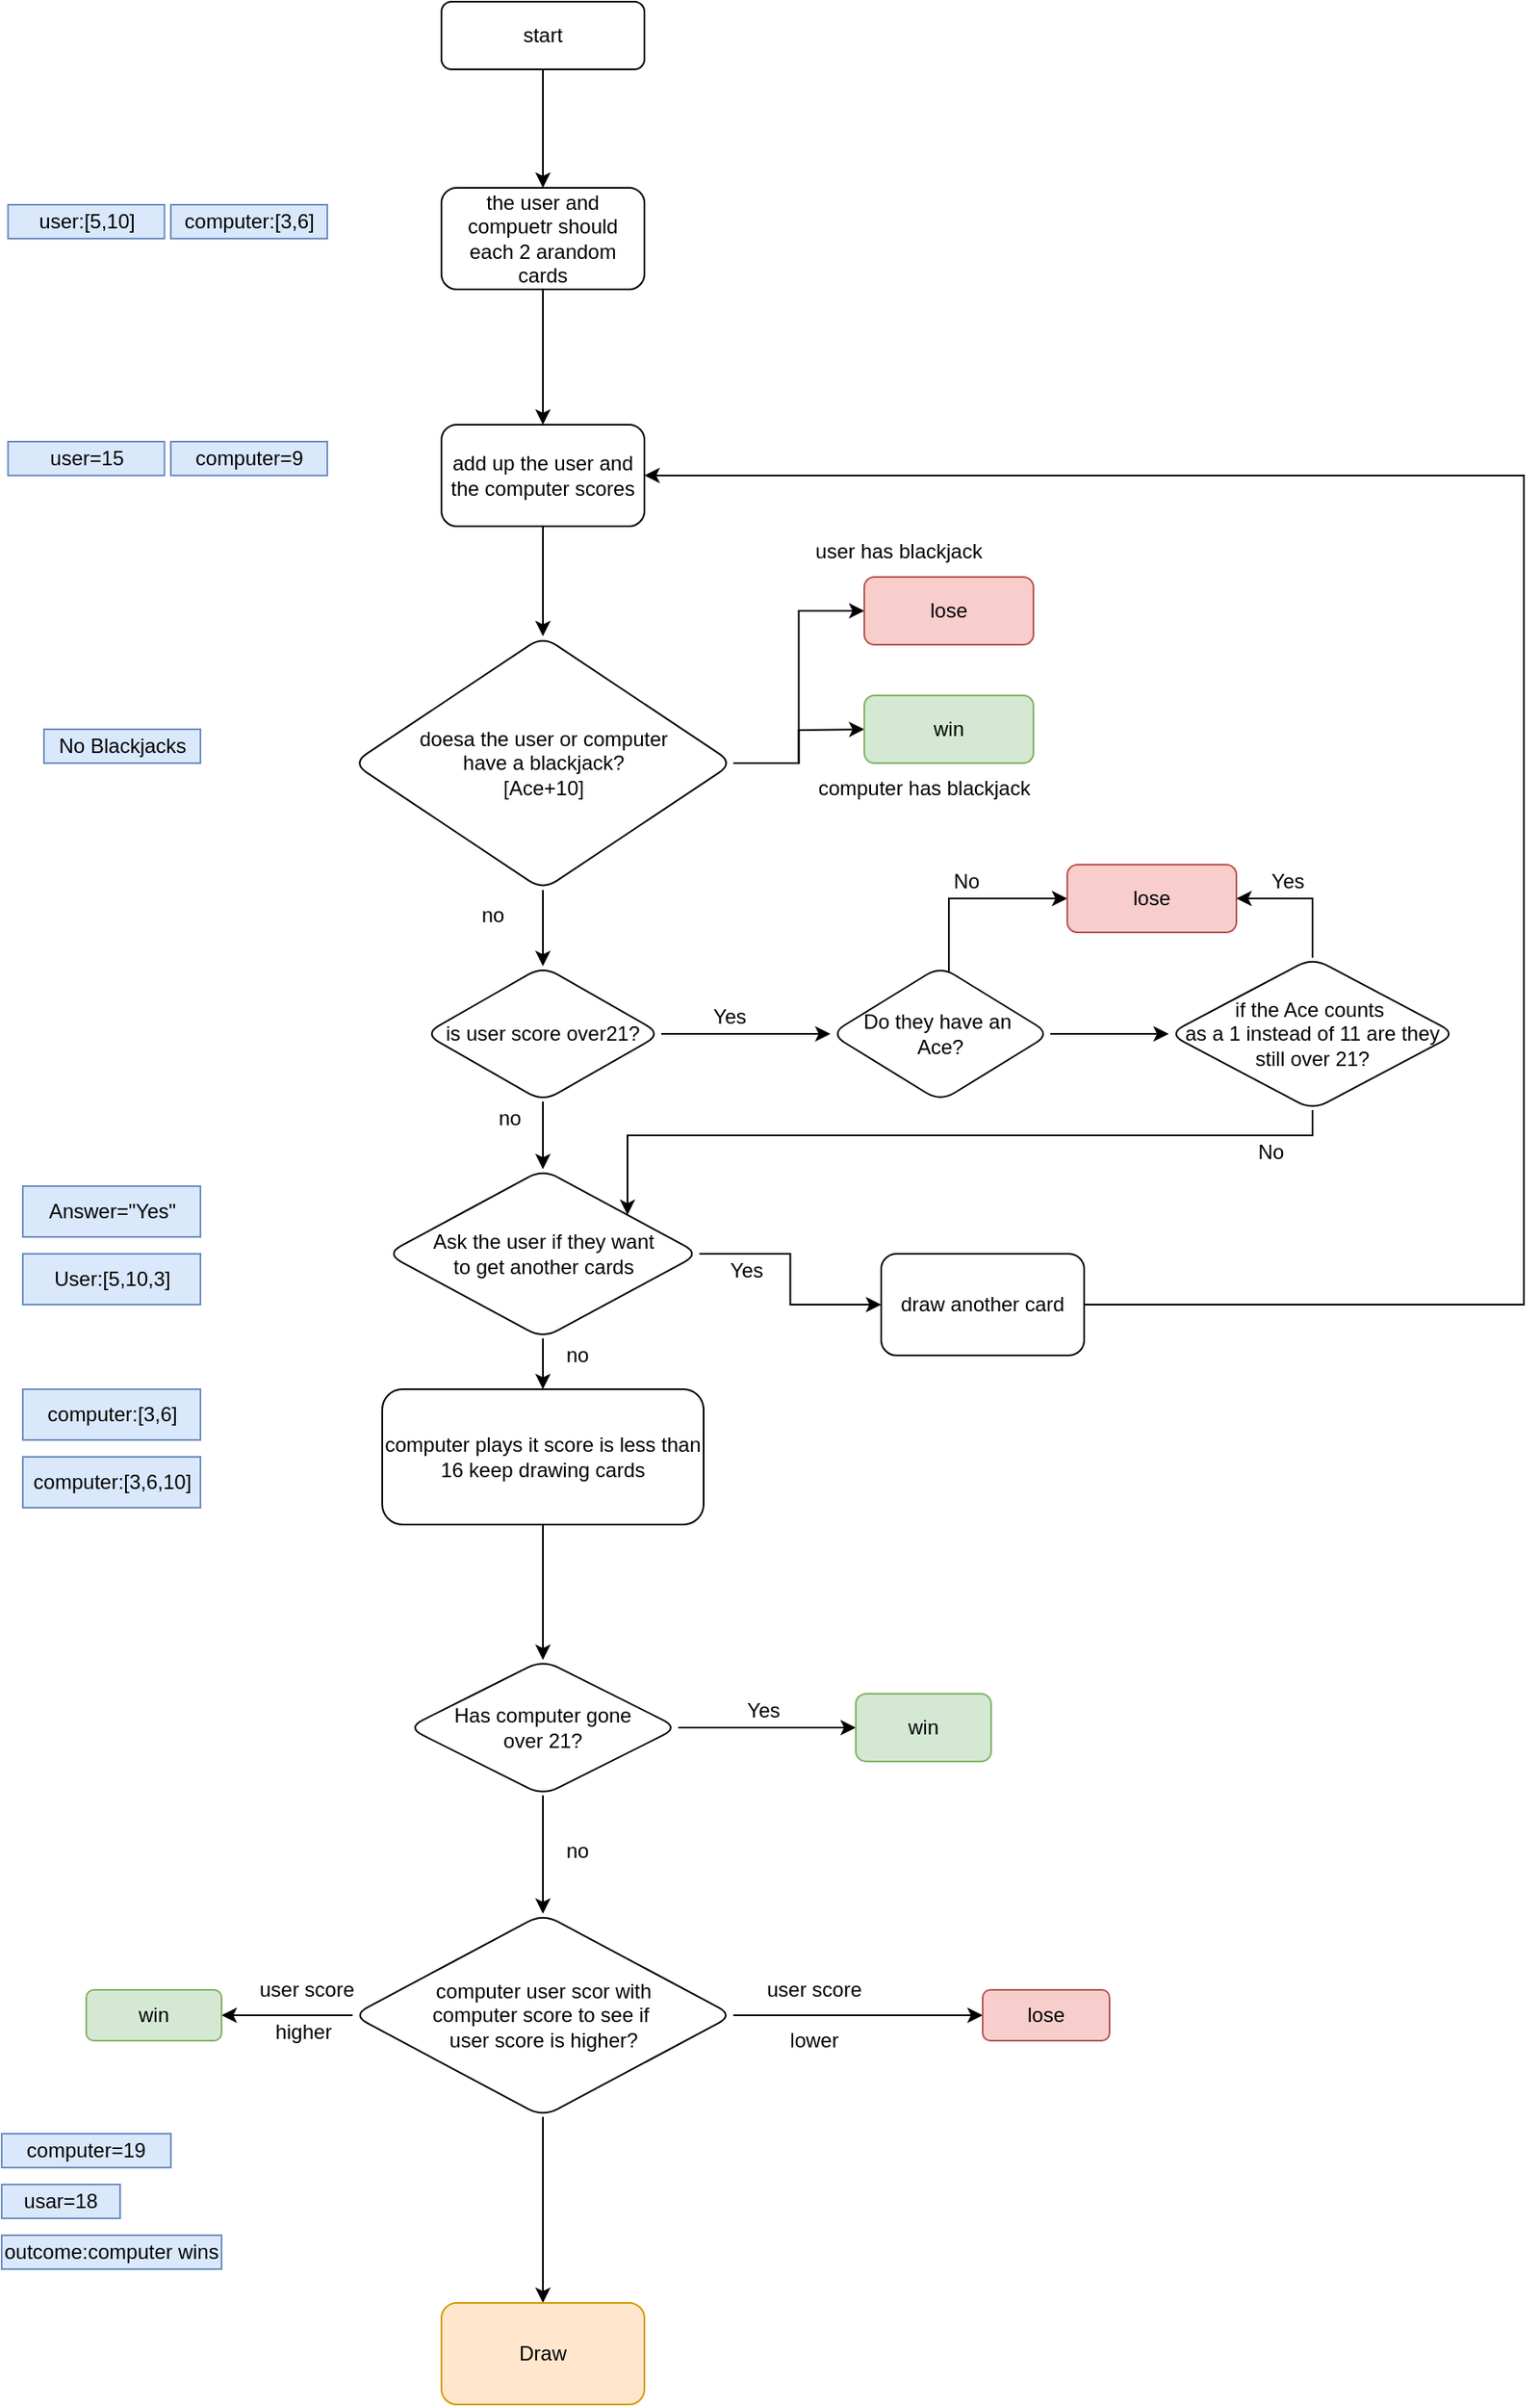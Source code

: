 <mxfile version="20.0.3" type="github" pages="3"><diagram id="C5RBs43oDa-KdzZeNtuy" name="Page-1"><mxGraphModel dx="1102" dy="582" grid="1" gridSize="10" guides="1" tooltips="1" connect="1" arrows="1" fold="1" page="1" pageScale="1" pageWidth="1169" pageHeight="1654" math="0" shadow="0"><root><mxCell id="WIyWlLk6GJQsqaUBKTNV-0"/><mxCell id="WIyWlLk6GJQsqaUBKTNV-1" parent="WIyWlLk6GJQsqaUBKTNV-0"/><mxCell id="syzb9qfKeCFzJJA0aNim-1" value="" style="edgeStyle=orthogonalEdgeStyle;rounded=0;orthogonalLoop=1;jettySize=auto;html=1;" parent="WIyWlLk6GJQsqaUBKTNV-1" source="WIyWlLk6GJQsqaUBKTNV-3" target="syzb9qfKeCFzJJA0aNim-0" edge="1"><mxGeometry relative="1" as="geometry"/></mxCell><mxCell id="WIyWlLk6GJQsqaUBKTNV-3" value="start" style="rounded=1;whiteSpace=wrap;html=1;fontSize=12;glass=0;strokeWidth=1;shadow=0;" parent="WIyWlLk6GJQsqaUBKTNV-1" vertex="1"><mxGeometry x="320" y="60" width="120" height="40" as="geometry"/></mxCell><mxCell id="syzb9qfKeCFzJJA0aNim-3" value="" style="edgeStyle=orthogonalEdgeStyle;rounded=0;orthogonalLoop=1;jettySize=auto;html=1;" parent="WIyWlLk6GJQsqaUBKTNV-1" source="syzb9qfKeCFzJJA0aNim-0" target="syzb9qfKeCFzJJA0aNim-2" edge="1"><mxGeometry relative="1" as="geometry"/></mxCell><mxCell id="syzb9qfKeCFzJJA0aNim-0" value="the user and compuetr should each 2 arandom cards" style="whiteSpace=wrap;html=1;rounded=1;glass=0;strokeWidth=1;shadow=0;" parent="WIyWlLk6GJQsqaUBKTNV-1" vertex="1"><mxGeometry x="320" y="170" width="120" height="60" as="geometry"/></mxCell><mxCell id="syzb9qfKeCFzJJA0aNim-5" value="" style="edgeStyle=orthogonalEdgeStyle;rounded=0;orthogonalLoop=1;jettySize=auto;html=1;" parent="WIyWlLk6GJQsqaUBKTNV-1" source="syzb9qfKeCFzJJA0aNim-2" target="syzb9qfKeCFzJJA0aNim-4" edge="1"><mxGeometry relative="1" as="geometry"/></mxCell><mxCell id="syzb9qfKeCFzJJA0aNim-2" value="add up the user and the computer scores" style="whiteSpace=wrap;html=1;rounded=1;glass=0;strokeWidth=1;shadow=0;" parent="WIyWlLk6GJQsqaUBKTNV-1" vertex="1"><mxGeometry x="320" y="310" width="120" height="60" as="geometry"/></mxCell><mxCell id="syzb9qfKeCFzJJA0aNim-7" value="" style="edgeStyle=orthogonalEdgeStyle;rounded=0;orthogonalLoop=1;jettySize=auto;html=1;" parent="WIyWlLk6GJQsqaUBKTNV-1" source="syzb9qfKeCFzJJA0aNim-4" target="syzb9qfKeCFzJJA0aNim-6" edge="1"><mxGeometry relative="1" as="geometry"/></mxCell><mxCell id="rOkDCX8KumtgjwkAjK8l-41" value="" style="edgeStyle=orthogonalEdgeStyle;rounded=0;orthogonalLoop=1;jettySize=auto;html=1;" parent="WIyWlLk6GJQsqaUBKTNV-1" source="syzb9qfKeCFzJJA0aNim-4" target="rOkDCX8KumtgjwkAjK8l-40" edge="1"><mxGeometry relative="1" as="geometry"/></mxCell><mxCell id="rOkDCX8KumtgjwkAjK8l-44" style="edgeStyle=orthogonalEdgeStyle;rounded=0;orthogonalLoop=1;jettySize=auto;html=1;" parent="WIyWlLk6GJQsqaUBKTNV-1" source="syzb9qfKeCFzJJA0aNim-4" edge="1"><mxGeometry relative="1" as="geometry"><mxPoint x="570" y="490" as="targetPoint"/></mxGeometry></mxCell><mxCell id="syzb9qfKeCFzJJA0aNim-4" value="doesa the user or computer &lt;br&gt;have a blackjack?&lt;br&gt;[Ace+10]" style="rhombus;whiteSpace=wrap;html=1;rounded=1;glass=0;strokeWidth=1;shadow=0;" parent="WIyWlLk6GJQsqaUBKTNV-1" vertex="1"><mxGeometry x="267.5" y="435" width="225" height="150" as="geometry"/></mxCell><mxCell id="syzb9qfKeCFzJJA0aNim-9" value="" style="edgeStyle=orthogonalEdgeStyle;rounded=0;orthogonalLoop=1;jettySize=auto;html=1;" parent="WIyWlLk6GJQsqaUBKTNV-1" source="syzb9qfKeCFzJJA0aNim-6" target="syzb9qfKeCFzJJA0aNim-8" edge="1"><mxGeometry relative="1" as="geometry"/></mxCell><mxCell id="rOkDCX8KumtgjwkAjK8l-48" value="" style="edgeStyle=orthogonalEdgeStyle;rounded=0;orthogonalLoop=1;jettySize=auto;html=1;" parent="WIyWlLk6GJQsqaUBKTNV-1" source="syzb9qfKeCFzJJA0aNim-6" target="rOkDCX8KumtgjwkAjK8l-47" edge="1"><mxGeometry relative="1" as="geometry"/></mxCell><mxCell id="syzb9qfKeCFzJJA0aNim-6" value="is user score over21?" style="rhombus;whiteSpace=wrap;html=1;rounded=1;glass=0;strokeWidth=1;shadow=0;" parent="WIyWlLk6GJQsqaUBKTNV-1" vertex="1"><mxGeometry x="310" y="630" width="140" height="80" as="geometry"/></mxCell><mxCell id="syzb9qfKeCFzJJA0aNim-11" value="" style="edgeStyle=orthogonalEdgeStyle;rounded=0;orthogonalLoop=1;jettySize=auto;html=1;" parent="WIyWlLk6GJQsqaUBKTNV-1" source="syzb9qfKeCFzJJA0aNim-8" target="syzb9qfKeCFzJJA0aNim-10" edge="1"><mxGeometry relative="1" as="geometry"/></mxCell><mxCell id="rOkDCX8KumtgjwkAjK8l-29" value="" style="edgeStyle=orthogonalEdgeStyle;rounded=0;orthogonalLoop=1;jettySize=auto;html=1;" parent="WIyWlLk6GJQsqaUBKTNV-1" source="syzb9qfKeCFzJJA0aNim-8" target="rOkDCX8KumtgjwkAjK8l-28" edge="1"><mxGeometry relative="1" as="geometry"/></mxCell><mxCell id="syzb9qfKeCFzJJA0aNim-8" value="Ask the user if they want&lt;br&gt;to get another cards" style="rhombus;whiteSpace=wrap;html=1;rounded=1;glass=0;strokeWidth=1;shadow=0;" parent="WIyWlLk6GJQsqaUBKTNV-1" vertex="1"><mxGeometry x="287.5" y="750" width="185" height="100" as="geometry"/></mxCell><mxCell id="syzb9qfKeCFzJJA0aNim-13" value="" style="edgeStyle=orthogonalEdgeStyle;rounded=0;orthogonalLoop=1;jettySize=auto;html=1;" parent="WIyWlLk6GJQsqaUBKTNV-1" source="syzb9qfKeCFzJJA0aNim-10" target="syzb9qfKeCFzJJA0aNim-12" edge="1"><mxGeometry relative="1" as="geometry"/></mxCell><mxCell id="syzb9qfKeCFzJJA0aNim-10" value="computer plays it score is less than 16 keep drawing cards" style="whiteSpace=wrap;html=1;rounded=1;glass=0;strokeWidth=1;shadow=0;" parent="WIyWlLk6GJQsqaUBKTNV-1" vertex="1"><mxGeometry x="285" y="880" width="190" height="80" as="geometry"/></mxCell><mxCell id="rOkDCX8KumtgjwkAjK8l-1" value="" style="edgeStyle=orthogonalEdgeStyle;rounded=0;orthogonalLoop=1;jettySize=auto;html=1;" parent="WIyWlLk6GJQsqaUBKTNV-1" source="syzb9qfKeCFzJJA0aNim-12" target="rOkDCX8KumtgjwkAjK8l-0" edge="1"><mxGeometry relative="1" as="geometry"/></mxCell><mxCell id="rOkDCX8KumtgjwkAjK8l-20" value="" style="edgeStyle=orthogonalEdgeStyle;rounded=0;orthogonalLoop=1;jettySize=auto;html=1;" parent="WIyWlLk6GJQsqaUBKTNV-1" source="syzb9qfKeCFzJJA0aNim-12" target="rOkDCX8KumtgjwkAjK8l-19" edge="1"><mxGeometry relative="1" as="geometry"/></mxCell><mxCell id="syzb9qfKeCFzJJA0aNim-12" value="Has computer gone&lt;br&gt;over 21?" style="rhombus;whiteSpace=wrap;html=1;rounded=1;glass=0;strokeWidth=1;shadow=0;" parent="WIyWlLk6GJQsqaUBKTNV-1" vertex="1"><mxGeometry x="300" y="1040" width="160" height="80" as="geometry"/></mxCell><mxCell id="rOkDCX8KumtgjwkAjK8l-3" value="" style="edgeStyle=orthogonalEdgeStyle;rounded=0;orthogonalLoop=1;jettySize=auto;html=1;" parent="WIyWlLk6GJQsqaUBKTNV-1" source="rOkDCX8KumtgjwkAjK8l-0" target="rOkDCX8KumtgjwkAjK8l-2" edge="1"><mxGeometry relative="1" as="geometry"/></mxCell><mxCell id="rOkDCX8KumtgjwkAjK8l-5" value="" style="edgeStyle=orthogonalEdgeStyle;rounded=0;orthogonalLoop=1;jettySize=auto;html=1;" parent="WIyWlLk6GJQsqaUBKTNV-1" source="rOkDCX8KumtgjwkAjK8l-0" target="rOkDCX8KumtgjwkAjK8l-4" edge="1"><mxGeometry relative="1" as="geometry"/></mxCell><mxCell id="rOkDCX8KumtgjwkAjK8l-7" value="" style="edgeStyle=orthogonalEdgeStyle;rounded=0;orthogonalLoop=1;jettySize=auto;html=1;" parent="WIyWlLk6GJQsqaUBKTNV-1" source="rOkDCX8KumtgjwkAjK8l-0" target="rOkDCX8KumtgjwkAjK8l-6" edge="1"><mxGeometry relative="1" as="geometry"/></mxCell><mxCell id="rOkDCX8KumtgjwkAjK8l-0" value="computer user scor with&lt;br&gt;computer score to see if&amp;nbsp;&lt;br&gt;user score is higher?" style="rhombus;whiteSpace=wrap;html=1;rounded=1;glass=0;strokeWidth=1;shadow=0;" parent="WIyWlLk6GJQsqaUBKTNV-1" vertex="1"><mxGeometry x="267.5" y="1190" width="225" height="120" as="geometry"/></mxCell><mxCell id="rOkDCX8KumtgjwkAjK8l-2" value="Draw" style="whiteSpace=wrap;html=1;rounded=1;glass=0;strokeWidth=1;shadow=0;fillColor=#ffe6cc;strokeColor=#d79b00;" parent="WIyWlLk6GJQsqaUBKTNV-1" vertex="1"><mxGeometry x="320" y="1420" width="120" height="60" as="geometry"/></mxCell><mxCell id="rOkDCX8KumtgjwkAjK8l-4" value="lose" style="whiteSpace=wrap;html=1;rounded=1;glass=0;strokeWidth=1;shadow=0;fillColor=#f8cecc;strokeColor=#b85450;" parent="WIyWlLk6GJQsqaUBKTNV-1" vertex="1"><mxGeometry x="640" y="1235" width="75" height="30" as="geometry"/></mxCell><mxCell id="rOkDCX8KumtgjwkAjK8l-6" value="win" style="whiteSpace=wrap;html=1;rounded=1;glass=0;strokeWidth=1;shadow=0;fillColor=#d5e8d4;strokeColor=#82b366;" parent="WIyWlLk6GJQsqaUBKTNV-1" vertex="1"><mxGeometry x="110" y="1235" width="80" height="30" as="geometry"/></mxCell><mxCell id="rOkDCX8KumtgjwkAjK8l-8" value="computer=19" style="rounded=0;whiteSpace=wrap;html=1;fillColor=#dae8fc;strokeColor=#6c8ebf;" parent="WIyWlLk6GJQsqaUBKTNV-1" vertex="1"><mxGeometry x="60" y="1320" width="100" height="20" as="geometry"/></mxCell><mxCell id="rOkDCX8KumtgjwkAjK8l-9" value="usar=18" style="rounded=0;whiteSpace=wrap;html=1;fillColor=#dae8fc;strokeColor=#6c8ebf;" parent="WIyWlLk6GJQsqaUBKTNV-1" vertex="1"><mxGeometry x="60" y="1350" width="70" height="20" as="geometry"/></mxCell><mxCell id="rOkDCX8KumtgjwkAjK8l-10" value="outcome:computer wins" style="rounded=0;whiteSpace=wrap;html=1;fillColor=#dae8fc;strokeColor=#6c8ebf;" parent="WIyWlLk6GJQsqaUBKTNV-1" vertex="1"><mxGeometry x="60" y="1380" width="130" height="20" as="geometry"/></mxCell><mxCell id="rOkDCX8KumtgjwkAjK8l-13" value="user score" style="text;html=1;align=center;verticalAlign=middle;resizable=0;points=[];autosize=1;strokeColor=none;fillColor=none;" parent="WIyWlLk6GJQsqaUBKTNV-1" vertex="1"><mxGeometry x="200" y="1220" width="80" height="30" as="geometry"/></mxCell><mxCell id="rOkDCX8KumtgjwkAjK8l-16" value="higher" style="text;html=1;align=center;verticalAlign=middle;resizable=0;points=[];autosize=1;strokeColor=none;fillColor=none;" parent="WIyWlLk6GJQsqaUBKTNV-1" vertex="1"><mxGeometry x="207.5" y="1245" width="60" height="30" as="geometry"/></mxCell><mxCell id="rOkDCX8KumtgjwkAjK8l-17" value="user score" style="text;html=1;align=center;verticalAlign=middle;resizable=0;points=[];autosize=1;strokeColor=none;fillColor=none;" parent="WIyWlLk6GJQsqaUBKTNV-1" vertex="1"><mxGeometry x="500" y="1220" width="80" height="30" as="geometry"/></mxCell><mxCell id="rOkDCX8KumtgjwkAjK8l-18" value="lower" style="text;html=1;align=center;verticalAlign=middle;resizable=0;points=[];autosize=1;strokeColor=none;fillColor=none;" parent="WIyWlLk6GJQsqaUBKTNV-1" vertex="1"><mxGeometry x="515" y="1250" width="50" height="30" as="geometry"/></mxCell><mxCell id="rOkDCX8KumtgjwkAjK8l-19" value="win" style="whiteSpace=wrap;html=1;rounded=1;glass=0;strokeWidth=1;shadow=0;fillColor=#d5e8d4;strokeColor=#82b366;" parent="WIyWlLk6GJQsqaUBKTNV-1" vertex="1"><mxGeometry x="565" y="1060" width="80" height="40" as="geometry"/></mxCell><mxCell id="rOkDCX8KumtgjwkAjK8l-21" value="Yes" style="text;html=1;align=center;verticalAlign=middle;resizable=0;points=[];autosize=1;strokeColor=none;fillColor=none;" parent="WIyWlLk6GJQsqaUBKTNV-1" vertex="1"><mxGeometry x="490" y="1055" width="40" height="30" as="geometry"/></mxCell><mxCell id="rOkDCX8KumtgjwkAjK8l-22" value="no" style="text;html=1;align=center;verticalAlign=middle;resizable=0;points=[];autosize=1;strokeColor=none;fillColor=none;" parent="WIyWlLk6GJQsqaUBKTNV-1" vertex="1"><mxGeometry x="380" y="1138" width="40" height="30" as="geometry"/></mxCell><mxCell id="rOkDCX8KumtgjwkAjK8l-23" value="computer:[3,6]" style="rounded=0;whiteSpace=wrap;html=1;fillColor=#dae8fc;strokeColor=#6c8ebf;" parent="WIyWlLk6GJQsqaUBKTNV-1" vertex="1"><mxGeometry x="72.5" y="880" width="105" height="30" as="geometry"/></mxCell><mxCell id="rOkDCX8KumtgjwkAjK8l-24" value="computer:[3,6,10]" style="rounded=0;whiteSpace=wrap;html=1;fillColor=#dae8fc;strokeColor=#6c8ebf;" parent="WIyWlLk6GJQsqaUBKTNV-1" vertex="1"><mxGeometry x="72.5" y="920" width="105" height="30" as="geometry"/></mxCell><mxCell id="rOkDCX8KumtgjwkAjK8l-25" value="no" style="text;html=1;align=center;verticalAlign=middle;resizable=0;points=[];autosize=1;strokeColor=none;fillColor=none;" parent="WIyWlLk6GJQsqaUBKTNV-1" vertex="1"><mxGeometry x="380" y="845" width="40" height="30" as="geometry"/></mxCell><mxCell id="rOkDCX8KumtgjwkAjK8l-26" value="no" style="text;html=1;align=center;verticalAlign=middle;resizable=0;points=[];autosize=1;strokeColor=none;fillColor=none;" parent="WIyWlLk6GJQsqaUBKTNV-1" vertex="1"><mxGeometry x="340" y="705" width="40" height="30" as="geometry"/></mxCell><mxCell id="rOkDCX8KumtgjwkAjK8l-27" value="no" style="text;html=1;align=center;verticalAlign=middle;resizable=0;points=[];autosize=1;strokeColor=none;fillColor=none;" parent="WIyWlLk6GJQsqaUBKTNV-1" vertex="1"><mxGeometry x="330" y="585" width="40" height="30" as="geometry"/></mxCell><mxCell id="rOkDCX8KumtgjwkAjK8l-30" style="edgeStyle=orthogonalEdgeStyle;rounded=0;orthogonalLoop=1;jettySize=auto;html=1;entryX=1;entryY=0.5;entryDx=0;entryDy=0;" parent="WIyWlLk6GJQsqaUBKTNV-1" source="rOkDCX8KumtgjwkAjK8l-28" target="syzb9qfKeCFzJJA0aNim-2" edge="1"><mxGeometry relative="1" as="geometry"><mxPoint x="910" y="340" as="targetPoint"/><Array as="points"><mxPoint x="960" y="830"/><mxPoint x="960" y="340"/></Array></mxGeometry></mxCell><mxCell id="rOkDCX8KumtgjwkAjK8l-28" value="draw another card" style="whiteSpace=wrap;html=1;rounded=1;glass=0;strokeWidth=1;shadow=0;" parent="WIyWlLk6GJQsqaUBKTNV-1" vertex="1"><mxGeometry x="580" y="800" width="120" height="60" as="geometry"/></mxCell><mxCell id="rOkDCX8KumtgjwkAjK8l-31" value="Yes" style="text;html=1;align=center;verticalAlign=middle;resizable=0;points=[];autosize=1;strokeColor=none;fillColor=none;" parent="WIyWlLk6GJQsqaUBKTNV-1" vertex="1"><mxGeometry x="480" y="795" width="40" height="30" as="geometry"/></mxCell><mxCell id="rOkDCX8KumtgjwkAjK8l-32" value="Answer=&quot;Yes&quot;" style="rounded=0;whiteSpace=wrap;html=1;fillColor=#dae8fc;strokeColor=#6c8ebf;" parent="WIyWlLk6GJQsqaUBKTNV-1" vertex="1"><mxGeometry x="72.5" y="760" width="105" height="30" as="geometry"/></mxCell><mxCell id="rOkDCX8KumtgjwkAjK8l-33" value="User:[5,10,3]" style="rounded=0;whiteSpace=wrap;html=1;fillColor=#dae8fc;strokeColor=#6c8ebf;" parent="WIyWlLk6GJQsqaUBKTNV-1" vertex="1"><mxGeometry x="72.5" y="800" width="105" height="30" as="geometry"/></mxCell><mxCell id="rOkDCX8KumtgjwkAjK8l-34" value="No Blackjacks" style="rounded=0;whiteSpace=wrap;html=1;fillColor=#dae8fc;strokeColor=#6c8ebf;" parent="WIyWlLk6GJQsqaUBKTNV-1" vertex="1"><mxGeometry x="85" y="490" width="92.5" height="20" as="geometry"/></mxCell><mxCell id="rOkDCX8KumtgjwkAjK8l-36" value="user=15" style="rounded=0;whiteSpace=wrap;html=1;fillColor=#dae8fc;strokeColor=#6c8ebf;" parent="WIyWlLk6GJQsqaUBKTNV-1" vertex="1"><mxGeometry x="63.75" y="320" width="92.5" height="20" as="geometry"/></mxCell><mxCell id="rOkDCX8KumtgjwkAjK8l-37" value="computer=9" style="rounded=0;whiteSpace=wrap;html=1;fillColor=#dae8fc;strokeColor=#6c8ebf;" parent="WIyWlLk6GJQsqaUBKTNV-1" vertex="1"><mxGeometry x="160" y="320" width="92.5" height="20" as="geometry"/></mxCell><mxCell id="rOkDCX8KumtgjwkAjK8l-38" value="user:[5,10]" style="rounded=0;whiteSpace=wrap;html=1;fillColor=#dae8fc;strokeColor=#6c8ebf;" parent="WIyWlLk6GJQsqaUBKTNV-1" vertex="1"><mxGeometry x="63.75" y="180" width="92.5" height="20" as="geometry"/></mxCell><mxCell id="rOkDCX8KumtgjwkAjK8l-39" value="computer:[3,6]" style="rounded=0;whiteSpace=wrap;html=1;fillColor=#dae8fc;strokeColor=#6c8ebf;" parent="WIyWlLk6GJQsqaUBKTNV-1" vertex="1"><mxGeometry x="160" y="180" width="92.5" height="20" as="geometry"/></mxCell><mxCell id="rOkDCX8KumtgjwkAjK8l-40" value="lose" style="whiteSpace=wrap;html=1;rounded=1;glass=0;strokeWidth=1;shadow=0;fillColor=#f8cecc;strokeColor=#b85450;" parent="WIyWlLk6GJQsqaUBKTNV-1" vertex="1"><mxGeometry x="570" y="400" width="100" height="40" as="geometry"/></mxCell><mxCell id="rOkDCX8KumtgjwkAjK8l-42" value="win" style="whiteSpace=wrap;html=1;rounded=1;glass=0;strokeWidth=1;shadow=0;fillColor=#d5e8d4;strokeColor=#82b366;" parent="WIyWlLk6GJQsqaUBKTNV-1" vertex="1"><mxGeometry x="570" y="470" width="100" height="40" as="geometry"/></mxCell><mxCell id="rOkDCX8KumtgjwkAjK8l-45" value="user has blackjack" style="text;html=1;align=center;verticalAlign=middle;resizable=0;points=[];autosize=1;strokeColor=none;fillColor=none;" parent="WIyWlLk6GJQsqaUBKTNV-1" vertex="1"><mxGeometry x="530" y="370" width="120" height="30" as="geometry"/></mxCell><mxCell id="rOkDCX8KumtgjwkAjK8l-46" value="computer has blackjack" style="text;html=1;align=center;verticalAlign=middle;resizable=0;points=[];autosize=1;strokeColor=none;fillColor=none;" parent="WIyWlLk6GJQsqaUBKTNV-1" vertex="1"><mxGeometry x="530" y="510" width="150" height="30" as="geometry"/></mxCell><mxCell id="rOkDCX8KumtgjwkAjK8l-50" value="" style="edgeStyle=orthogonalEdgeStyle;rounded=0;orthogonalLoop=1;jettySize=auto;html=1;" parent="WIyWlLk6GJQsqaUBKTNV-1" source="rOkDCX8KumtgjwkAjK8l-47" target="rOkDCX8KumtgjwkAjK8l-49" edge="1"><mxGeometry relative="1" as="geometry"><Array as="points"><mxPoint x="620" y="590"/></Array></mxGeometry></mxCell><mxCell id="rOkDCX8KumtgjwkAjK8l-52" value="" style="edgeStyle=orthogonalEdgeStyle;rounded=0;orthogonalLoop=1;jettySize=auto;html=1;" parent="WIyWlLk6GJQsqaUBKTNV-1" source="rOkDCX8KumtgjwkAjK8l-47" target="rOkDCX8KumtgjwkAjK8l-51" edge="1"><mxGeometry relative="1" as="geometry"/></mxCell><mxCell id="rOkDCX8KumtgjwkAjK8l-47" value="Do they have an&amp;nbsp;&lt;br&gt;Ace?" style="rhombus;whiteSpace=wrap;html=1;rounded=1;glass=0;strokeWidth=1;shadow=0;" parent="WIyWlLk6GJQsqaUBKTNV-1" vertex="1"><mxGeometry x="550" y="630" width="130" height="80" as="geometry"/></mxCell><mxCell id="rOkDCX8KumtgjwkAjK8l-49" value="lose" style="whiteSpace=wrap;html=1;rounded=1;glass=0;strokeWidth=1;shadow=0;fillColor=#f8cecc;strokeColor=#b85450;" parent="WIyWlLk6GJQsqaUBKTNV-1" vertex="1"><mxGeometry x="690" y="570" width="100" height="40" as="geometry"/></mxCell><mxCell id="rOkDCX8KumtgjwkAjK8l-53" style="edgeStyle=orthogonalEdgeStyle;rounded=0;orthogonalLoop=1;jettySize=auto;html=1;exitX=0.5;exitY=0;exitDx=0;exitDy=0;entryX=1;entryY=0.5;entryDx=0;entryDy=0;" parent="WIyWlLk6GJQsqaUBKTNV-1" source="rOkDCX8KumtgjwkAjK8l-51" target="rOkDCX8KumtgjwkAjK8l-49" edge="1"><mxGeometry relative="1" as="geometry"/></mxCell><mxCell id="rOkDCX8KumtgjwkAjK8l-56" style="edgeStyle=orthogonalEdgeStyle;rounded=0;orthogonalLoop=1;jettySize=auto;html=1;" parent="WIyWlLk6GJQsqaUBKTNV-1" source="rOkDCX8KumtgjwkAjK8l-51" target="syzb9qfKeCFzJJA0aNim-8" edge="1"><mxGeometry relative="1" as="geometry"><mxPoint x="430" y="740" as="targetPoint"/><Array as="points"><mxPoint x="835" y="730"/><mxPoint x="430" y="730"/></Array></mxGeometry></mxCell><mxCell id="rOkDCX8KumtgjwkAjK8l-51" value="if the Ace counts&amp;nbsp;&lt;br&gt;as a 1 instead of 11 are they&lt;br&gt;still over 21?" style="rhombus;whiteSpace=wrap;html=1;rounded=1;glass=0;strokeWidth=1;shadow=0;" parent="WIyWlLk6GJQsqaUBKTNV-1" vertex="1"><mxGeometry x="750" y="625" width="170" height="90" as="geometry"/></mxCell><mxCell id="rOkDCX8KumtgjwkAjK8l-54" value="Yes" style="text;html=1;align=center;verticalAlign=middle;resizable=0;points=[];autosize=1;strokeColor=none;fillColor=none;" parent="WIyWlLk6GJQsqaUBKTNV-1" vertex="1"><mxGeometry x="800" y="565" width="40" height="30" as="geometry"/></mxCell><mxCell id="rOkDCX8KumtgjwkAjK8l-55" value="No" style="text;html=1;align=center;verticalAlign=middle;resizable=0;points=[];autosize=1;strokeColor=none;fillColor=none;" parent="WIyWlLk6GJQsqaUBKTNV-1" vertex="1"><mxGeometry x="610" y="565" width="40" height="30" as="geometry"/></mxCell><mxCell id="rOkDCX8KumtgjwkAjK8l-57" value="No" style="text;html=1;align=center;verticalAlign=middle;resizable=0;points=[];autosize=1;strokeColor=none;fillColor=none;" parent="WIyWlLk6GJQsqaUBKTNV-1" vertex="1"><mxGeometry x="790" y="725" width="40" height="30" as="geometry"/></mxCell><mxCell id="rOkDCX8KumtgjwkAjK8l-58" value="Yes" style="text;html=1;align=center;verticalAlign=middle;resizable=0;points=[];autosize=1;strokeColor=none;fillColor=none;" parent="WIyWlLk6GJQsqaUBKTNV-1" vertex="1"><mxGeometry x="470" y="645" width="40" height="30" as="geometry"/></mxCell></root></mxGraphModel></diagram><diagram id="qUcvivFHeTpz5zxS106K" name="Page-2"><mxGraphModel dx="1102" dy="582" grid="1" gridSize="10" guides="1" tooltips="1" connect="1" arrows="1" fold="1" page="1" pageScale="1" pageWidth="850" pageHeight="1100" math="0" shadow="0"><root><mxCell id="0"/><mxCell id="1" parent="0"/></root></mxGraphModel></diagram><diagram id="4HAEQOGhKlfXfL86FKQz" name="Page-3"><mxGraphModel dx="1102" dy="582" grid="1" gridSize="10" guides="1" tooltips="1" connect="1" arrows="1" fold="1" page="1" pageScale="1" pageWidth="850" pageHeight="1100" math="0" shadow="0"><root><mxCell id="0"/><mxCell id="1" parent="0"/></root></mxGraphModel></diagram></mxfile>